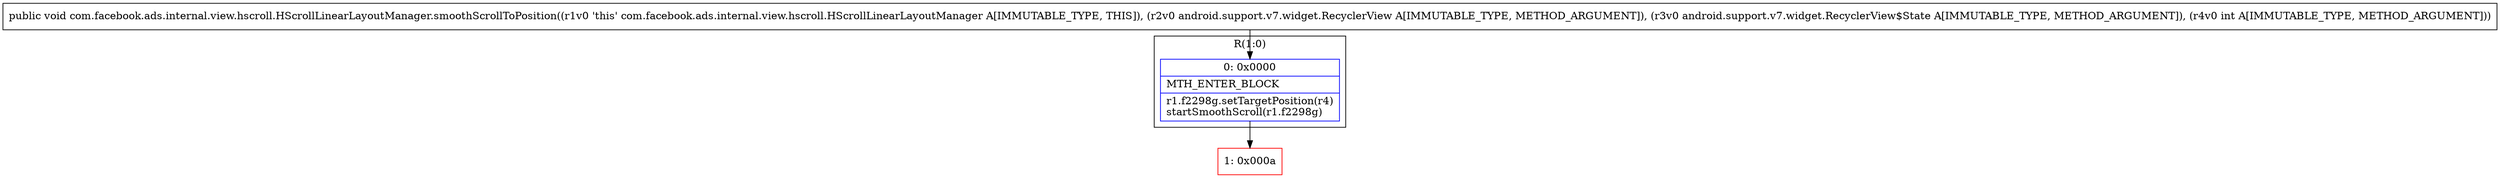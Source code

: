 digraph "CFG forcom.facebook.ads.internal.view.hscroll.HScrollLinearLayoutManager.smoothScrollToPosition(Landroid\/support\/v7\/widget\/RecyclerView;Landroid\/support\/v7\/widget\/RecyclerView$State;I)V" {
subgraph cluster_Region_455167471 {
label = "R(1:0)";
node [shape=record,color=blue];
Node_0 [shape=record,label="{0\:\ 0x0000|MTH_ENTER_BLOCK\l|r1.f2298g.setTargetPosition(r4)\lstartSmoothScroll(r1.f2298g)\l}"];
}
Node_1 [shape=record,color=red,label="{1\:\ 0x000a}"];
MethodNode[shape=record,label="{public void com.facebook.ads.internal.view.hscroll.HScrollLinearLayoutManager.smoothScrollToPosition((r1v0 'this' com.facebook.ads.internal.view.hscroll.HScrollLinearLayoutManager A[IMMUTABLE_TYPE, THIS]), (r2v0 android.support.v7.widget.RecyclerView A[IMMUTABLE_TYPE, METHOD_ARGUMENT]), (r3v0 android.support.v7.widget.RecyclerView$State A[IMMUTABLE_TYPE, METHOD_ARGUMENT]), (r4v0 int A[IMMUTABLE_TYPE, METHOD_ARGUMENT])) }"];
MethodNode -> Node_0;
Node_0 -> Node_1;
}

